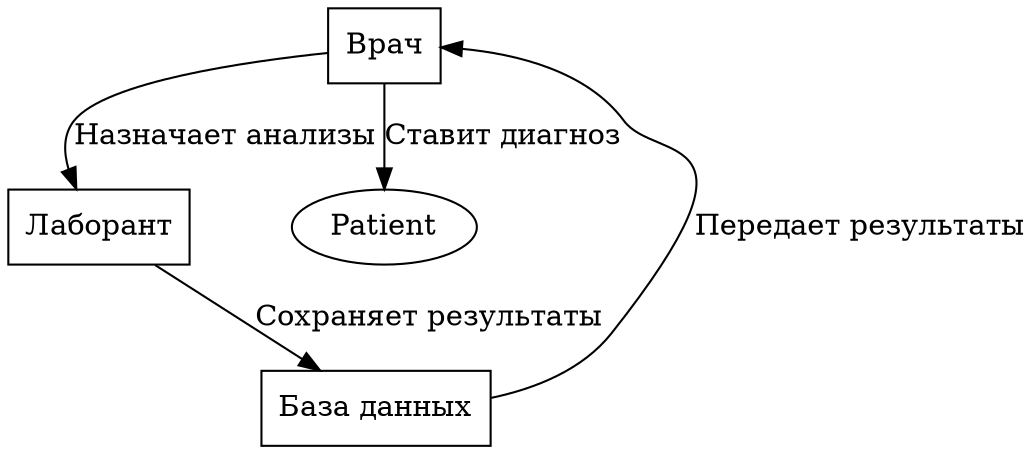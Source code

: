 digraph Sequence2 {
    rankdir=TB;

    Doctor [label="Врач", shape=box];
    LabTechnician [label="Лаборант", shape=box];
    Database [label="База данных", shape=box];

    Doctor -> LabTechnician [label="Назначает анализы"];
    LabTechnician -> Database [label="Сохраняет результаты"];
    Database -> Doctor [label="Передает результаты"];
    Doctor -> Patient [label="Ставит диагноз"];
}
